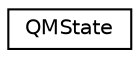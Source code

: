 digraph "Graphical Class Hierarchy"
{
 // LATEX_PDF_SIZE
  edge [fontname="Helvetica",fontsize="10",labelfontname="Helvetica",labelfontsize="10"];
  node [fontname="Helvetica",fontsize="10",shape=record];
  rankdir="LR";
  Node0 [label="QMState",height=0.2,width=0.4,color="black", fillcolor="white", style="filled",URL="$qep_8h.html#struct_q_m_state",tooltip="State object for the QMsm class (QM State Machine)."];
}

